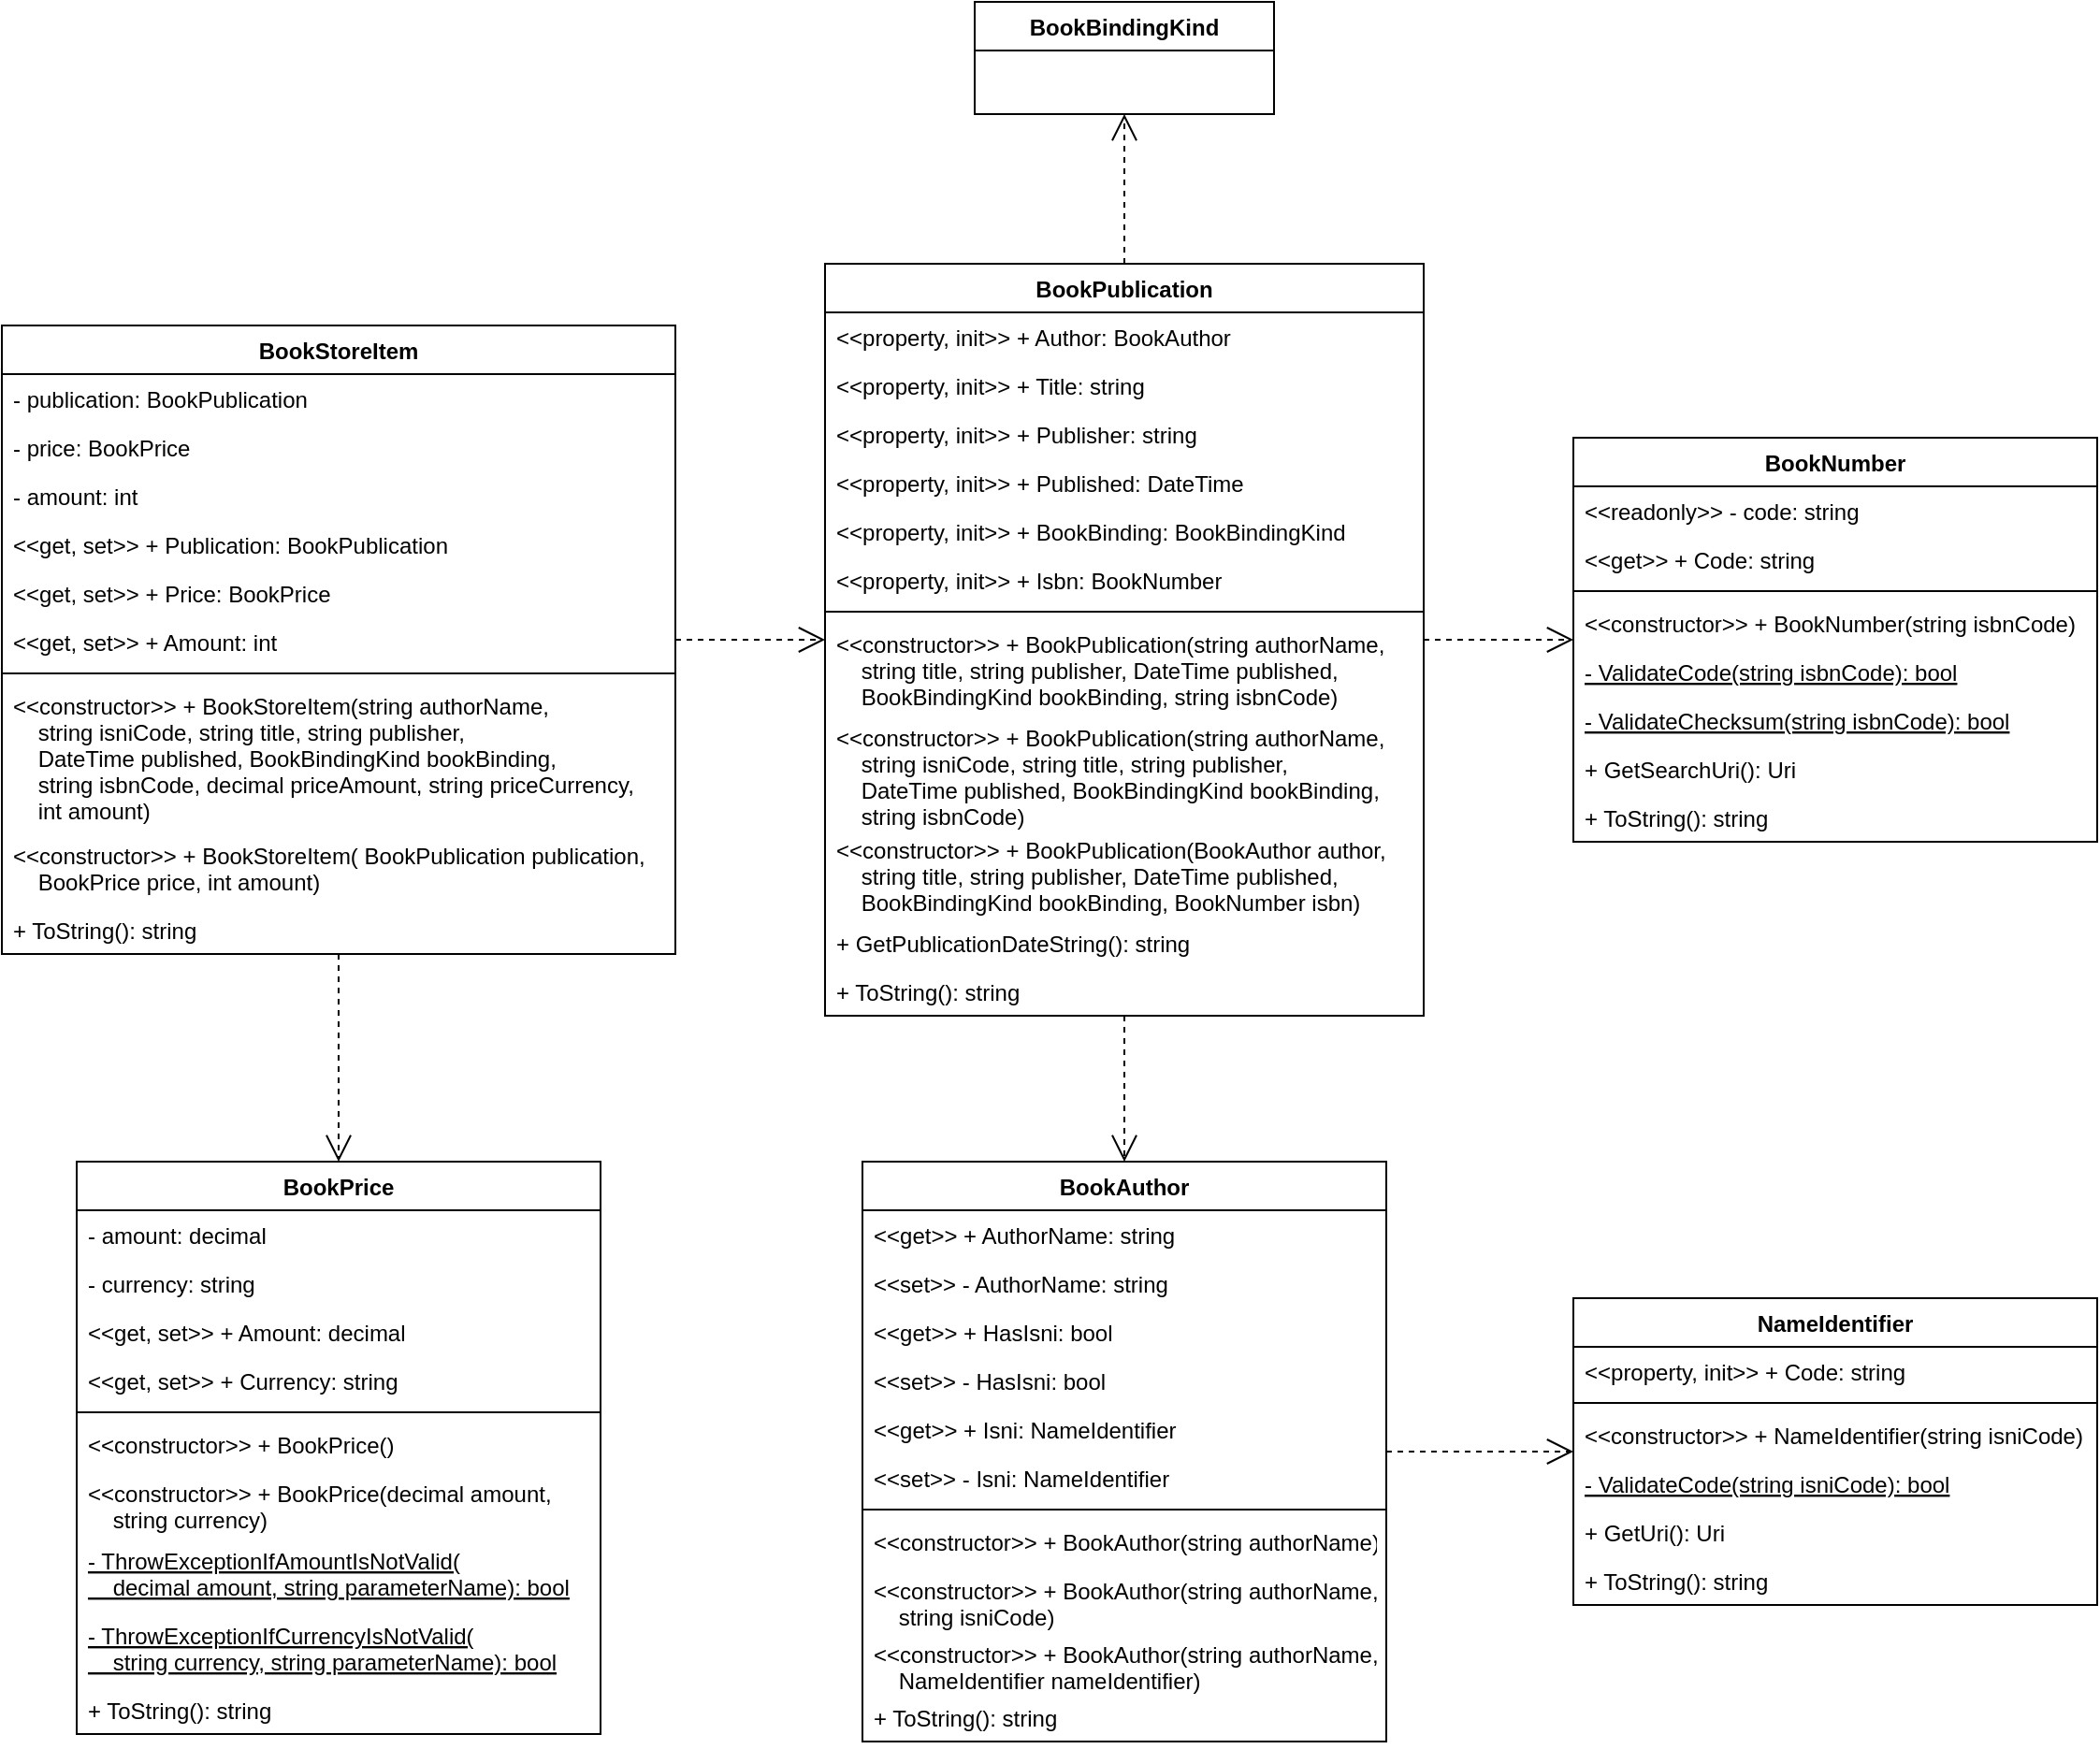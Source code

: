 <mxfile version="20.2.3" type="device"><diagram id="ekLerv10-5Og8tD3GVhr" name="class-diagram"><mxGraphModel dx="2512" dy="834" grid="1" gridSize="10" guides="1" tooltips="1" connect="1" arrows="1" fold="1" page="1" pageScale="1" pageWidth="850" pageHeight="1100" math="0" shadow="0"><root><mxCell id="8sShPmPlEh92SBYfi-gu-0"/><mxCell id="8sShPmPlEh92SBYfi-gu-1" parent="8sShPmPlEh92SBYfi-gu-0"/><mxCell id="lV3ypTKFiCRqfz8kw8Yi-0" value="NameIdentifier" style="swimlane;fontStyle=1;align=center;verticalAlign=top;childLayout=stackLayout;horizontal=1;startSize=26;horizontalStack=0;resizeParent=1;resizeParentMax=0;resizeLast=0;collapsible=1;marginBottom=0;" parent="8sShPmPlEh92SBYfi-gu-1" vertex="1"><mxGeometry x="640" y="953" width="280" height="164" as="geometry"/></mxCell><mxCell id="lV3ypTKFiCRqfz8kw8Yi-1" value="&lt;&lt;property, init&gt;&gt; + Code: string" style="text;strokeColor=none;fillColor=none;align=left;verticalAlign=top;spacingLeft=4;spacingRight=4;overflow=hidden;rotatable=0;points=[[0,0.5],[1,0.5]];portConstraint=eastwest;" parent="lV3ypTKFiCRqfz8kw8Yi-0" vertex="1"><mxGeometry y="26" width="280" height="26" as="geometry"/></mxCell><mxCell id="lV3ypTKFiCRqfz8kw8Yi-2" value="" style="line;strokeWidth=1;fillColor=none;align=left;verticalAlign=middle;spacingTop=-1;spacingLeft=3;spacingRight=3;rotatable=0;labelPosition=right;points=[];portConstraint=eastwest;" parent="lV3ypTKFiCRqfz8kw8Yi-0" vertex="1"><mxGeometry y="52" width="280" height="8" as="geometry"/></mxCell><mxCell id="lV3ypTKFiCRqfz8kw8Yi-3" value="&lt;&lt;constructor&gt;&gt; + NameIdentifier(string isniCode)" style="text;strokeColor=none;fillColor=none;align=left;verticalAlign=top;spacingLeft=4;spacingRight=4;overflow=hidden;rotatable=0;points=[[0,0.5],[1,0.5]];portConstraint=eastwest;" parent="lV3ypTKFiCRqfz8kw8Yi-0" vertex="1"><mxGeometry y="60" width="280" height="26" as="geometry"/></mxCell><mxCell id="lV3ypTKFiCRqfz8kw8Yi-6" value="- ValidateCode(string isniCode): bool" style="text;strokeColor=none;fillColor=none;align=left;verticalAlign=top;spacingLeft=4;spacingRight=4;overflow=hidden;rotatable=0;points=[[0,0.5],[1,0.5]];portConstraint=eastwest;fontStyle=4" parent="lV3ypTKFiCRqfz8kw8Yi-0" vertex="1"><mxGeometry y="86" width="280" height="26" as="geometry"/></mxCell><mxCell id="lV3ypTKFiCRqfz8kw8Yi-4" value="+ GetUri(): Uri" style="text;strokeColor=none;fillColor=none;align=left;verticalAlign=top;spacingLeft=4;spacingRight=4;overflow=hidden;rotatable=0;points=[[0,0.5],[1,0.5]];portConstraint=eastwest;" parent="lV3ypTKFiCRqfz8kw8Yi-0" vertex="1"><mxGeometry y="112" width="280" height="26" as="geometry"/></mxCell><mxCell id="lV3ypTKFiCRqfz8kw8Yi-5" value="+ ToString(): string" style="text;strokeColor=none;fillColor=none;align=left;verticalAlign=top;spacingLeft=4;spacingRight=4;overflow=hidden;rotatable=0;points=[[0,0.5],[1,0.5]];portConstraint=eastwest;" parent="lV3ypTKFiCRqfz8kw8Yi-0" vertex="1"><mxGeometry y="138" width="280" height="26" as="geometry"/></mxCell><mxCell id="lV3ypTKFiCRqfz8kw8Yi-13" value="BookNumber" style="swimlane;fontStyle=1;align=center;verticalAlign=top;childLayout=stackLayout;horizontal=1;startSize=26;horizontalStack=0;resizeParent=1;resizeParentMax=0;resizeLast=0;collapsible=1;marginBottom=0;" parent="8sShPmPlEh92SBYfi-gu-1" vertex="1"><mxGeometry x="640" y="493" width="280" height="216" as="geometry"/></mxCell><mxCell id="lV3ypTKFiCRqfz8kw8Yi-20" value="&lt;&lt;readonly&gt;&gt; - code: string" style="text;strokeColor=none;fillColor=none;align=left;verticalAlign=top;spacingLeft=4;spacingRight=4;overflow=hidden;rotatable=0;points=[[0,0.5],[1,0.5]];portConstraint=eastwest;" parent="lV3ypTKFiCRqfz8kw8Yi-13" vertex="1"><mxGeometry y="26" width="280" height="26" as="geometry"/></mxCell><mxCell id="lV3ypTKFiCRqfz8kw8Yi-14" value="&lt;&lt;get&gt;&gt; + Code: string" style="text;strokeColor=none;fillColor=none;align=left;verticalAlign=top;spacingLeft=4;spacingRight=4;overflow=hidden;rotatable=0;points=[[0,0.5],[1,0.5]];portConstraint=eastwest;" parent="lV3ypTKFiCRqfz8kw8Yi-13" vertex="1"><mxGeometry y="52" width="280" height="26" as="geometry"/></mxCell><mxCell id="lV3ypTKFiCRqfz8kw8Yi-15" value="" style="line;strokeWidth=1;fillColor=none;align=left;verticalAlign=middle;spacingTop=-1;spacingLeft=3;spacingRight=3;rotatable=0;labelPosition=right;points=[];portConstraint=eastwest;" parent="lV3ypTKFiCRqfz8kw8Yi-13" vertex="1"><mxGeometry y="78" width="280" height="8" as="geometry"/></mxCell><mxCell id="lV3ypTKFiCRqfz8kw8Yi-16" value="&lt;&lt;constructor&gt;&gt; + BookNumber(string isbnCode)" style="text;strokeColor=none;fillColor=none;align=left;verticalAlign=top;spacingLeft=4;spacingRight=4;overflow=hidden;rotatable=0;points=[[0,0.5],[1,0.5]];portConstraint=eastwest;" parent="lV3ypTKFiCRqfz8kw8Yi-13" vertex="1"><mxGeometry y="86" width="280" height="26" as="geometry"/></mxCell><mxCell id="lV3ypTKFiCRqfz8kw8Yi-17" value="- ValidateCode(string isbnCode): bool" style="text;strokeColor=none;fillColor=none;align=left;verticalAlign=top;spacingLeft=4;spacingRight=4;overflow=hidden;rotatable=0;points=[[0,0.5],[1,0.5]];portConstraint=eastwest;fontStyle=4" parent="lV3ypTKFiCRqfz8kw8Yi-13" vertex="1"><mxGeometry y="112" width="280" height="26" as="geometry"/></mxCell><mxCell id="lV3ypTKFiCRqfz8kw8Yi-23" value="- ValidateChecksum(string isbnCode): bool" style="text;strokeColor=none;fillColor=none;align=left;verticalAlign=top;spacingLeft=4;spacingRight=4;overflow=hidden;rotatable=0;points=[[0,0.5],[1,0.5]];portConstraint=eastwest;fontStyle=4" parent="lV3ypTKFiCRqfz8kw8Yi-13" vertex="1"><mxGeometry y="138" width="280" height="26" as="geometry"/></mxCell><mxCell id="lV3ypTKFiCRqfz8kw8Yi-18" value="+ GetSearchUri(): Uri" style="text;strokeColor=none;fillColor=none;align=left;verticalAlign=top;spacingLeft=4;spacingRight=4;overflow=hidden;rotatable=0;points=[[0,0.5],[1,0.5]];portConstraint=eastwest;" parent="lV3ypTKFiCRqfz8kw8Yi-13" vertex="1"><mxGeometry y="164" width="280" height="26" as="geometry"/></mxCell><mxCell id="lV3ypTKFiCRqfz8kw8Yi-19" value="+ ToString(): string" style="text;strokeColor=none;fillColor=none;align=left;verticalAlign=top;spacingLeft=4;spacingRight=4;overflow=hidden;rotatable=0;points=[[0,0.5],[1,0.5]];portConstraint=eastwest;" parent="lV3ypTKFiCRqfz8kw8Yi-13" vertex="1"><mxGeometry y="190" width="280" height="26" as="geometry"/></mxCell><mxCell id="lV3ypTKFiCRqfz8kw8Yi-28" value="BookAuthor" style="swimlane;fontStyle=1;align=center;verticalAlign=top;childLayout=stackLayout;horizontal=1;startSize=26;horizontalStack=0;resizeParent=1;resizeParentMax=0;resizeLast=0;collapsible=1;marginBottom=0;" parent="8sShPmPlEh92SBYfi-gu-1" vertex="1"><mxGeometry x="260" y="880" width="280" height="310" as="geometry"/></mxCell><mxCell id="lV3ypTKFiCRqfz8kw8Yi-29" value="&lt;&lt;get&gt;&gt; + AuthorName: string" style="text;strokeColor=none;fillColor=none;align=left;verticalAlign=top;spacingLeft=4;spacingRight=4;overflow=hidden;rotatable=0;points=[[0,0.5],[1,0.5]];portConstraint=eastwest;" parent="lV3ypTKFiCRqfz8kw8Yi-28" vertex="1"><mxGeometry y="26" width="280" height="26" as="geometry"/></mxCell><mxCell id="lV3ypTKFiCRqfz8kw8Yi-35" value="&lt;&lt;set&gt;&gt; - AuthorName: string" style="text;strokeColor=none;fillColor=none;align=left;verticalAlign=top;spacingLeft=4;spacingRight=4;overflow=hidden;rotatable=0;points=[[0,0.5],[1,0.5]];portConstraint=eastwest;" parent="lV3ypTKFiCRqfz8kw8Yi-28" vertex="1"><mxGeometry y="52" width="280" height="26" as="geometry"/></mxCell><mxCell id="lV3ypTKFiCRqfz8kw8Yi-36" value="&lt;&lt;get&gt;&gt; + HasIsni: bool" style="text;strokeColor=none;fillColor=none;align=left;verticalAlign=top;spacingLeft=4;spacingRight=4;overflow=hidden;rotatable=0;points=[[0,0.5],[1,0.5]];portConstraint=eastwest;" parent="lV3ypTKFiCRqfz8kw8Yi-28" vertex="1"><mxGeometry y="78" width="280" height="26" as="geometry"/></mxCell><mxCell id="lV3ypTKFiCRqfz8kw8Yi-37" value="&lt;&lt;set&gt;&gt; - HasIsni: bool" style="text;strokeColor=none;fillColor=none;align=left;verticalAlign=top;spacingLeft=4;spacingRight=4;overflow=hidden;rotatable=0;points=[[0,0.5],[1,0.5]];portConstraint=eastwest;" parent="lV3ypTKFiCRqfz8kw8Yi-28" vertex="1"><mxGeometry y="104" width="280" height="26" as="geometry"/></mxCell><mxCell id="lV3ypTKFiCRqfz8kw8Yi-38" value="&lt;&lt;get&gt;&gt; + Isni: NameIdentifier" style="text;strokeColor=none;fillColor=none;align=left;verticalAlign=top;spacingLeft=4;spacingRight=4;overflow=hidden;rotatable=0;points=[[0,0.5],[1,0.5]];portConstraint=eastwest;" parent="lV3ypTKFiCRqfz8kw8Yi-28" vertex="1"><mxGeometry y="130" width="280" height="26" as="geometry"/></mxCell><mxCell id="lV3ypTKFiCRqfz8kw8Yi-39" value="&lt;&lt;set&gt;&gt; - Isni: NameIdentifier" style="text;strokeColor=none;fillColor=none;align=left;verticalAlign=top;spacingLeft=4;spacingRight=4;overflow=hidden;rotatable=0;points=[[0,0.5],[1,0.5]];portConstraint=eastwest;" parent="lV3ypTKFiCRqfz8kw8Yi-28" vertex="1"><mxGeometry y="156" width="280" height="26" as="geometry"/></mxCell><mxCell id="lV3ypTKFiCRqfz8kw8Yi-30" value="" style="line;strokeWidth=1;fillColor=none;align=left;verticalAlign=middle;spacingTop=-1;spacingLeft=3;spacingRight=3;rotatable=0;labelPosition=right;points=[];portConstraint=eastwest;" parent="lV3ypTKFiCRqfz8kw8Yi-28" vertex="1"><mxGeometry y="182" width="280" height="8" as="geometry"/></mxCell><mxCell id="lV3ypTKFiCRqfz8kw8Yi-31" value="&lt;&lt;constructor&gt;&gt; + BookAuthor(string authorName)" style="text;strokeColor=none;fillColor=none;align=left;verticalAlign=top;spacingLeft=4;spacingRight=4;overflow=hidden;rotatable=0;points=[[0,0.5],[1,0.5]];portConstraint=eastwest;" parent="lV3ypTKFiCRqfz8kw8Yi-28" vertex="1"><mxGeometry y="190" width="280" height="26" as="geometry"/></mxCell><mxCell id="lV3ypTKFiCRqfz8kw8Yi-40" value="&lt;&lt;constructor&gt;&gt; + BookAuthor(string authorName,&#10;    string isniCode)" style="text;strokeColor=none;fillColor=none;align=left;verticalAlign=top;spacingLeft=4;spacingRight=4;overflow=hidden;rotatable=0;points=[[0,0.5],[1,0.5]];portConstraint=eastwest;" parent="lV3ypTKFiCRqfz8kw8Yi-28" vertex="1"><mxGeometry y="216" width="280" height="34" as="geometry"/></mxCell><mxCell id="lV3ypTKFiCRqfz8kw8Yi-41" value="&lt;&lt;constructor&gt;&gt; + BookAuthor(string authorName,&#10;    NameIdentifier nameIdentifier)" style="text;strokeColor=none;fillColor=none;align=left;verticalAlign=top;spacingLeft=4;spacingRight=4;overflow=hidden;rotatable=0;points=[[0,0.5],[1,0.5]];portConstraint=eastwest;" parent="lV3ypTKFiCRqfz8kw8Yi-28" vertex="1"><mxGeometry y="250" width="280" height="34" as="geometry"/></mxCell><mxCell id="lV3ypTKFiCRqfz8kw8Yi-34" value="+ ToString(): string" style="text;strokeColor=none;fillColor=none;align=left;verticalAlign=top;spacingLeft=4;spacingRight=4;overflow=hidden;rotatable=0;points=[[0,0.5],[1,0.5]];portConstraint=eastwest;" parent="lV3ypTKFiCRqfz8kw8Yi-28" vertex="1"><mxGeometry y="284" width="280" height="26" as="geometry"/></mxCell><mxCell id="lV3ypTKFiCRqfz8kw8Yi-42" value="" style="endArrow=open;endSize=12;dashed=1;html=1;rounded=0;" parent="8sShPmPlEh92SBYfi-gu-1" source="lV3ypTKFiCRqfz8kw8Yi-28" target="lV3ypTKFiCRqfz8kw8Yi-0" edge="1"><mxGeometry width="160" relative="1" as="geometry"><mxPoint x="330" y="340" as="sourcePoint"/><mxPoint x="610" y="150" as="targetPoint"/></mxGeometry></mxCell><mxCell id="lV3ypTKFiCRqfz8kw8Yi-43" value="BookPublication" style="swimlane;fontStyle=1;align=center;verticalAlign=top;childLayout=stackLayout;horizontal=1;startSize=26;horizontalStack=0;resizeParent=1;resizeParentMax=0;resizeLast=0;collapsible=1;marginBottom=0;" parent="8sShPmPlEh92SBYfi-gu-1" vertex="1"><mxGeometry x="240" y="400" width="320" height="402" as="geometry"/></mxCell><mxCell id="lV3ypTKFiCRqfz8kw8Yi-44" value="&lt;&lt;property, init&gt;&gt; + Author: BookAuthor" style="text;strokeColor=none;fillColor=none;align=left;verticalAlign=top;spacingLeft=4;spacingRight=4;overflow=hidden;rotatable=0;points=[[0,0.5],[1,0.5]];portConstraint=eastwest;" parent="lV3ypTKFiCRqfz8kw8Yi-43" vertex="1"><mxGeometry y="26" width="320" height="26" as="geometry"/></mxCell><mxCell id="lV3ypTKFiCRqfz8kw8Yi-50" value="&lt;&lt;property, init&gt;&gt; + Title: string" style="text;strokeColor=none;fillColor=none;align=left;verticalAlign=top;spacingLeft=4;spacingRight=4;overflow=hidden;rotatable=0;points=[[0,0.5],[1,0.5]];portConstraint=eastwest;" parent="lV3ypTKFiCRqfz8kw8Yi-43" vertex="1"><mxGeometry y="52" width="320" height="26" as="geometry"/></mxCell><mxCell id="lV3ypTKFiCRqfz8kw8Yi-51" value="&lt;&lt;property, init&gt;&gt; + Publisher: string" style="text;strokeColor=none;fillColor=none;align=left;verticalAlign=top;spacingLeft=4;spacingRight=4;overflow=hidden;rotatable=0;points=[[0,0.5],[1,0.5]];portConstraint=eastwest;" parent="lV3ypTKFiCRqfz8kw8Yi-43" vertex="1"><mxGeometry y="78" width="320" height="26" as="geometry"/></mxCell><mxCell id="lV3ypTKFiCRqfz8kw8Yi-52" value="&lt;&lt;property, init&gt;&gt; + Published: DateTime" style="text;strokeColor=none;fillColor=none;align=left;verticalAlign=top;spacingLeft=4;spacingRight=4;overflow=hidden;rotatable=0;points=[[0,0.5],[1,0.5]];portConstraint=eastwest;" parent="lV3ypTKFiCRqfz8kw8Yi-43" vertex="1"><mxGeometry y="104" width="320" height="26" as="geometry"/></mxCell><mxCell id="lV3ypTKFiCRqfz8kw8Yi-53" value="&lt;&lt;property, init&gt;&gt; + BookBinding: BookBindingKind" style="text;strokeColor=none;fillColor=none;align=left;verticalAlign=top;spacingLeft=4;spacingRight=4;overflow=hidden;rotatable=0;points=[[0,0.5],[1,0.5]];portConstraint=eastwest;" parent="lV3ypTKFiCRqfz8kw8Yi-43" vertex="1"><mxGeometry y="130" width="320" height="26" as="geometry"/></mxCell><mxCell id="lV3ypTKFiCRqfz8kw8Yi-54" value="&lt;&lt;property, init&gt;&gt; + Isbn: BookNumber" style="text;strokeColor=none;fillColor=none;align=left;verticalAlign=top;spacingLeft=4;spacingRight=4;overflow=hidden;rotatable=0;points=[[0,0.5],[1,0.5]];portConstraint=eastwest;" parent="lV3ypTKFiCRqfz8kw8Yi-43" vertex="1"><mxGeometry y="156" width="320" height="26" as="geometry"/></mxCell><mxCell id="lV3ypTKFiCRqfz8kw8Yi-45" value="" style="line;strokeWidth=1;fillColor=none;align=left;verticalAlign=middle;spacingTop=-1;spacingLeft=3;spacingRight=3;rotatable=0;labelPosition=right;points=[];portConstraint=eastwest;" parent="lV3ypTKFiCRqfz8kw8Yi-43" vertex="1"><mxGeometry y="182" width="320" height="8" as="geometry"/></mxCell><mxCell id="lV3ypTKFiCRqfz8kw8Yi-46" value="&lt;&lt;constructor&gt;&gt; + BookPublication(string authorName,&#10;    string title, string publisher, DateTime published,&#10;    BookBindingKind bookBinding, string isbnCode)" style="text;strokeColor=none;fillColor=none;align=left;verticalAlign=top;spacingLeft=4;spacingRight=4;overflow=hidden;rotatable=0;points=[[0,0.5],[1,0.5]];portConstraint=eastwest;" parent="lV3ypTKFiCRqfz8kw8Yi-43" vertex="1"><mxGeometry y="190" width="320" height="50" as="geometry"/></mxCell><mxCell id="lV3ypTKFiCRqfz8kw8Yi-55" value="&lt;&lt;constructor&gt;&gt; + BookPublication(string authorName,&#10;    string isniCode, string title, string publisher,&#10;    DateTime published, BookBindingKind bookBinding,&#10;    string isbnCode)" style="text;strokeColor=none;fillColor=none;align=left;verticalAlign=top;spacingLeft=4;spacingRight=4;overflow=hidden;rotatable=0;points=[[0,0.5],[1,0.5]];portConstraint=eastwest;" parent="lV3ypTKFiCRqfz8kw8Yi-43" vertex="1"><mxGeometry y="240" width="320" height="60" as="geometry"/></mxCell><mxCell id="lV3ypTKFiCRqfz8kw8Yi-56" value="&lt;&lt;constructor&gt;&gt; + BookPublication(BookAuthor author,&#10;    string title, string publisher, DateTime published,&#10;    BookBindingKind bookBinding, BookNumber isbn)" style="text;strokeColor=none;fillColor=none;align=left;verticalAlign=top;spacingLeft=4;spacingRight=4;overflow=hidden;rotatable=0;points=[[0,0.5],[1,0.5]];portConstraint=eastwest;" parent="lV3ypTKFiCRqfz8kw8Yi-43" vertex="1"><mxGeometry y="300" width="320" height="50" as="geometry"/></mxCell><mxCell id="lV3ypTKFiCRqfz8kw8Yi-48" value="+ GetPublicationDateString(): string" style="text;strokeColor=none;fillColor=none;align=left;verticalAlign=top;spacingLeft=4;spacingRight=4;overflow=hidden;rotatable=0;points=[[0,0.5],[1,0.5]];portConstraint=eastwest;" parent="lV3ypTKFiCRqfz8kw8Yi-43" vertex="1"><mxGeometry y="350" width="320" height="26" as="geometry"/></mxCell><mxCell id="lV3ypTKFiCRqfz8kw8Yi-49" value="+ ToString(): string" style="text;strokeColor=none;fillColor=none;align=left;verticalAlign=top;spacingLeft=4;spacingRight=4;overflow=hidden;rotatable=0;points=[[0,0.5],[1,0.5]];portConstraint=eastwest;" parent="lV3ypTKFiCRqfz8kw8Yi-43" vertex="1"><mxGeometry y="376" width="320" height="26" as="geometry"/></mxCell><mxCell id="lV3ypTKFiCRqfz8kw8Yi-57" value="" style="endArrow=open;endSize=12;dashed=1;html=1;rounded=0;" parent="8sShPmPlEh92SBYfi-gu-1" source="lV3ypTKFiCRqfz8kw8Yi-43" target="lV3ypTKFiCRqfz8kw8Yi-13" edge="1"><mxGeometry width="160" relative="1" as="geometry"><mxPoint x="560" y="520" as="sourcePoint"/><mxPoint x="720" y="520" as="targetPoint"/></mxGeometry></mxCell><mxCell id="lV3ypTKFiCRqfz8kw8Yi-58" value="" style="endArrow=open;endSize=12;dashed=1;html=1;rounded=0;" parent="8sShPmPlEh92SBYfi-gu-1" source="lV3ypTKFiCRqfz8kw8Yi-43" target="lV3ypTKFiCRqfz8kw8Yi-28" edge="1"><mxGeometry width="160" relative="1" as="geometry"><mxPoint x="570" y="545.095" as="sourcePoint"/><mxPoint x="690" y="495.667" as="targetPoint"/></mxGeometry></mxCell><mxCell id="lV3ypTKFiCRqfz8kw8Yi-60" value="BookStoreItem" style="swimlane;fontStyle=1;align=center;verticalAlign=top;childLayout=stackLayout;horizontal=1;startSize=26;horizontalStack=0;resizeParent=1;resizeParentMax=0;resizeLast=0;collapsible=1;marginBottom=0;" parent="8sShPmPlEh92SBYfi-gu-1" vertex="1"><mxGeometry x="-200" y="433" width="360" height="336" as="geometry"/></mxCell><mxCell id="lV3ypTKFiCRqfz8kw8Yi-72" value="- publication: BookPublication" style="text;strokeColor=none;fillColor=none;align=left;verticalAlign=top;spacingLeft=4;spacingRight=4;overflow=hidden;rotatable=0;points=[[0,0.5],[1,0.5]];portConstraint=eastwest;" parent="lV3ypTKFiCRqfz8kw8Yi-60" vertex="1"><mxGeometry y="26" width="360" height="26" as="geometry"/></mxCell><mxCell id="lV3ypTKFiCRqfz8kw8Yi-73" value="- price: BookPrice" style="text;strokeColor=none;fillColor=none;align=left;verticalAlign=top;spacingLeft=4;spacingRight=4;overflow=hidden;rotatable=0;points=[[0,0.5],[1,0.5]];portConstraint=eastwest;" parent="lV3ypTKFiCRqfz8kw8Yi-60" vertex="1"><mxGeometry y="52" width="360" height="26" as="geometry"/></mxCell><mxCell id="lV3ypTKFiCRqfz8kw8Yi-74" value="- amount: int" style="text;strokeColor=none;fillColor=none;align=left;verticalAlign=top;spacingLeft=4;spacingRight=4;overflow=hidden;rotatable=0;points=[[0,0.5],[1,0.5]];portConstraint=eastwest;" parent="lV3ypTKFiCRqfz8kw8Yi-60" vertex="1"><mxGeometry y="78" width="360" height="26" as="geometry"/></mxCell><mxCell id="lV3ypTKFiCRqfz8kw8Yi-61" value="&lt;&lt;get, set&gt;&gt; + Publication: BookPublication" style="text;strokeColor=none;fillColor=none;align=left;verticalAlign=top;spacingLeft=4;spacingRight=4;overflow=hidden;rotatable=0;points=[[0,0.5],[1,0.5]];portConstraint=eastwest;" parent="lV3ypTKFiCRqfz8kw8Yi-60" vertex="1"><mxGeometry y="104" width="360" height="26" as="geometry"/></mxCell><mxCell id="lV3ypTKFiCRqfz8kw8Yi-63" value="&lt;&lt;get, set&gt;&gt; + Price: BookPrice" style="text;strokeColor=none;fillColor=none;align=left;verticalAlign=top;spacingLeft=4;spacingRight=4;overflow=hidden;rotatable=0;points=[[0,0.5],[1,0.5]];portConstraint=eastwest;" parent="lV3ypTKFiCRqfz8kw8Yi-60" vertex="1"><mxGeometry y="130" width="360" height="26" as="geometry"/></mxCell><mxCell id="lV3ypTKFiCRqfz8kw8Yi-65" value="&lt;&lt;get, set&gt;&gt; + Amount: int" style="text;strokeColor=none;fillColor=none;align=left;verticalAlign=top;spacingLeft=4;spacingRight=4;overflow=hidden;rotatable=0;points=[[0,0.5],[1,0.5]];portConstraint=eastwest;" parent="lV3ypTKFiCRqfz8kw8Yi-60" vertex="1"><mxGeometry y="156" width="360" height="26" as="geometry"/></mxCell><mxCell id="lV3ypTKFiCRqfz8kw8Yi-67" value="" style="line;strokeWidth=1;fillColor=none;align=left;verticalAlign=middle;spacingTop=-1;spacingLeft=3;spacingRight=3;rotatable=0;labelPosition=right;points=[];portConstraint=eastwest;" parent="lV3ypTKFiCRqfz8kw8Yi-60" vertex="1"><mxGeometry y="182" width="360" height="8" as="geometry"/></mxCell><mxCell id="lV3ypTKFiCRqfz8kw8Yi-75" value="&lt;&lt;constructor&gt;&gt; + BookStoreItem(string authorName,&#10;    string isniCode, string title, string publisher,&#10;    DateTime published, BookBindingKind bookBinding,&#10;    string isbnCode, decimal priceAmount, string priceCurrency,&#10;    int amount)" style="text;strokeColor=none;fillColor=none;align=left;verticalAlign=top;spacingLeft=4;spacingRight=4;overflow=hidden;rotatable=0;points=[[0,0.5],[1,0.5]];portConstraint=eastwest;" parent="lV3ypTKFiCRqfz8kw8Yi-60" vertex="1"><mxGeometry y="190" width="360" height="80" as="geometry"/></mxCell><mxCell id="lV3ypTKFiCRqfz8kw8Yi-76" value="&lt;&lt;constructor&gt;&gt; + BookStoreItem( BookPublication publication,&#10;    BookPrice price, int amount)" style="text;strokeColor=none;fillColor=none;align=left;verticalAlign=top;spacingLeft=4;spacingRight=4;overflow=hidden;rotatable=0;points=[[0,0.5],[1,0.5]];portConstraint=eastwest;" parent="lV3ypTKFiCRqfz8kw8Yi-60" vertex="1"><mxGeometry y="270" width="360" height="40" as="geometry"/></mxCell><mxCell id="lV3ypTKFiCRqfz8kw8Yi-71" value="+ ToString(): string" style="text;strokeColor=none;fillColor=none;align=left;verticalAlign=top;spacingLeft=4;spacingRight=4;overflow=hidden;rotatable=0;points=[[0,0.5],[1,0.5]];portConstraint=eastwest;" parent="lV3ypTKFiCRqfz8kw8Yi-60" vertex="1"><mxGeometry y="310" width="360" height="26" as="geometry"/></mxCell><mxCell id="lV3ypTKFiCRqfz8kw8Yi-77" value="" style="endArrow=open;endSize=12;dashed=1;html=1;rounded=0;" parent="8sShPmPlEh92SBYfi-gu-1" source="lV3ypTKFiCRqfz8kw8Yi-60" target="lV3ypTKFiCRqfz8kw8Yi-43" edge="1"><mxGeometry width="160" relative="1" as="geometry"><mxPoint x="-20" y="440" as="sourcePoint"/><mxPoint x="140" y="440" as="targetPoint"/></mxGeometry></mxCell><mxCell id="lV3ypTKFiCRqfz8kw8Yi-78" value="BookPrice" style="swimlane;fontStyle=1;align=center;verticalAlign=top;childLayout=stackLayout;horizontal=1;startSize=26;horizontalStack=0;resizeParent=1;resizeParentMax=0;resizeLast=0;collapsible=1;marginBottom=0;" parent="8sShPmPlEh92SBYfi-gu-1" vertex="1"><mxGeometry x="-160" y="880" width="280" height="306" as="geometry"/></mxCell><mxCell id="lV3ypTKFiCRqfz8kw8Yi-85" value="- amount: decimal" style="text;strokeColor=none;fillColor=none;align=left;verticalAlign=top;spacingLeft=4;spacingRight=4;overflow=hidden;rotatable=0;points=[[0,0.5],[1,0.5]];portConstraint=eastwest;" parent="lV3ypTKFiCRqfz8kw8Yi-78" vertex="1"><mxGeometry y="26" width="280" height="26" as="geometry"/></mxCell><mxCell id="lV3ypTKFiCRqfz8kw8Yi-86" value="- currency: string" style="text;strokeColor=none;fillColor=none;align=left;verticalAlign=top;spacingLeft=4;spacingRight=4;overflow=hidden;rotatable=0;points=[[0,0.5],[1,0.5]];portConstraint=eastwest;" parent="lV3ypTKFiCRqfz8kw8Yi-78" vertex="1"><mxGeometry y="52" width="280" height="26" as="geometry"/></mxCell><mxCell id="lV3ypTKFiCRqfz8kw8Yi-79" value="&lt;&lt;get, set&gt;&gt; + Amount: decimal" style="text;strokeColor=none;fillColor=none;align=left;verticalAlign=top;spacingLeft=4;spacingRight=4;overflow=hidden;rotatable=0;points=[[0,0.5],[1,0.5]];portConstraint=eastwest;" parent="lV3ypTKFiCRqfz8kw8Yi-78" vertex="1"><mxGeometry y="78" width="280" height="26" as="geometry"/></mxCell><mxCell id="lV3ypTKFiCRqfz8kw8Yi-87" value="&lt;&lt;get, set&gt;&gt; + Currency: string" style="text;strokeColor=none;fillColor=none;align=left;verticalAlign=top;spacingLeft=4;spacingRight=4;overflow=hidden;rotatable=0;points=[[0,0.5],[1,0.5]];portConstraint=eastwest;" parent="lV3ypTKFiCRqfz8kw8Yi-78" vertex="1"><mxGeometry y="104" width="280" height="26" as="geometry"/></mxCell><mxCell id="lV3ypTKFiCRqfz8kw8Yi-80" value="" style="line;strokeWidth=1;fillColor=none;align=left;verticalAlign=middle;spacingTop=-1;spacingLeft=3;spacingRight=3;rotatable=0;labelPosition=right;points=[];portConstraint=eastwest;" parent="lV3ypTKFiCRqfz8kw8Yi-78" vertex="1"><mxGeometry y="130" width="280" height="8" as="geometry"/></mxCell><mxCell id="lV3ypTKFiCRqfz8kw8Yi-81" value="&lt;&lt;constructor&gt;&gt; + BookPrice()" style="text;strokeColor=none;fillColor=none;align=left;verticalAlign=top;spacingLeft=4;spacingRight=4;overflow=hidden;rotatable=0;points=[[0,0.5],[1,0.5]];portConstraint=eastwest;" parent="lV3ypTKFiCRqfz8kw8Yi-78" vertex="1"><mxGeometry y="138" width="280" height="26" as="geometry"/></mxCell><mxCell id="lV3ypTKFiCRqfz8kw8Yi-88" value="&lt;&lt;constructor&gt;&gt; + BookPrice(decimal amount,&#10;    string currency)" style="text;strokeColor=none;fillColor=none;align=left;verticalAlign=top;spacingLeft=4;spacingRight=4;overflow=hidden;rotatable=0;points=[[0,0.5],[1,0.5]];portConstraint=eastwest;" parent="lV3ypTKFiCRqfz8kw8Yi-78" vertex="1"><mxGeometry y="164" width="280" height="36" as="geometry"/></mxCell><mxCell id="lV3ypTKFiCRqfz8kw8Yi-82" value="- ThrowExceptionIfAmountIsNotValid(&#10;    decimal amount, string parameterName): bool" style="text;strokeColor=none;fillColor=none;align=left;verticalAlign=top;spacingLeft=4;spacingRight=4;overflow=hidden;rotatable=0;points=[[0,0.5],[1,0.5]];portConstraint=eastwest;fontStyle=4" parent="lV3ypTKFiCRqfz8kw8Yi-78" vertex="1"><mxGeometry y="200" width="280" height="40" as="geometry"/></mxCell><mxCell id="lV3ypTKFiCRqfz8kw8Yi-89" value="- ThrowExceptionIfCurrencyIsNotValid(&#10;    string currency, string parameterName): bool" style="text;strokeColor=none;fillColor=none;align=left;verticalAlign=top;spacingLeft=4;spacingRight=4;overflow=hidden;rotatable=0;points=[[0,0.5],[1,0.5]];portConstraint=eastwest;fontStyle=4" parent="lV3ypTKFiCRqfz8kw8Yi-78" vertex="1"><mxGeometry y="240" width="280" height="40" as="geometry"/></mxCell><mxCell id="lV3ypTKFiCRqfz8kw8Yi-84" value="+ ToString(): string" style="text;strokeColor=none;fillColor=none;align=left;verticalAlign=top;spacingLeft=4;spacingRight=4;overflow=hidden;rotatable=0;points=[[0,0.5],[1,0.5]];portConstraint=eastwest;" parent="lV3ypTKFiCRqfz8kw8Yi-78" vertex="1"><mxGeometry y="280" width="280" height="26" as="geometry"/></mxCell><mxCell id="lV3ypTKFiCRqfz8kw8Yi-92" value="" style="endArrow=open;endSize=12;dashed=1;html=1;rounded=0;" parent="8sShPmPlEh92SBYfi-gu-1" source="lV3ypTKFiCRqfz8kw8Yi-60" target="lV3ypTKFiCRqfz8kw8Yi-78" edge="1"><mxGeometry width="160" relative="1" as="geometry"><mxPoint x="170" y="611" as="sourcePoint"/><mxPoint x="250" y="611" as="targetPoint"/></mxGeometry></mxCell><mxCell id="lV3ypTKFiCRqfz8kw8Yi-93" value="BookBindingKind" style="swimlane;fontStyle=1;align=center;verticalAlign=top;childLayout=stackLayout;horizontal=1;startSize=26;horizontalStack=0;resizeParent=1;resizeParentMax=0;resizeLast=0;collapsible=1;marginBottom=0;" parent="8sShPmPlEh92SBYfi-gu-1" vertex="1"><mxGeometry x="320" y="260" width="160" height="60" as="geometry"/></mxCell><mxCell id="lV3ypTKFiCRqfz8kw8Yi-100" value="" style="endArrow=open;endSize=12;dashed=1;html=1;rounded=0;" parent="8sShPmPlEh92SBYfi-gu-1" source="lV3ypTKFiCRqfz8kw8Yi-43" target="lV3ypTKFiCRqfz8kw8Yi-93" edge="1"><mxGeometry width="160" relative="1" as="geometry"><mxPoint x="570" y="611" as="sourcePoint"/><mxPoint x="650" y="611" as="targetPoint"/></mxGeometry></mxCell></root></mxGraphModel></diagram></mxfile>